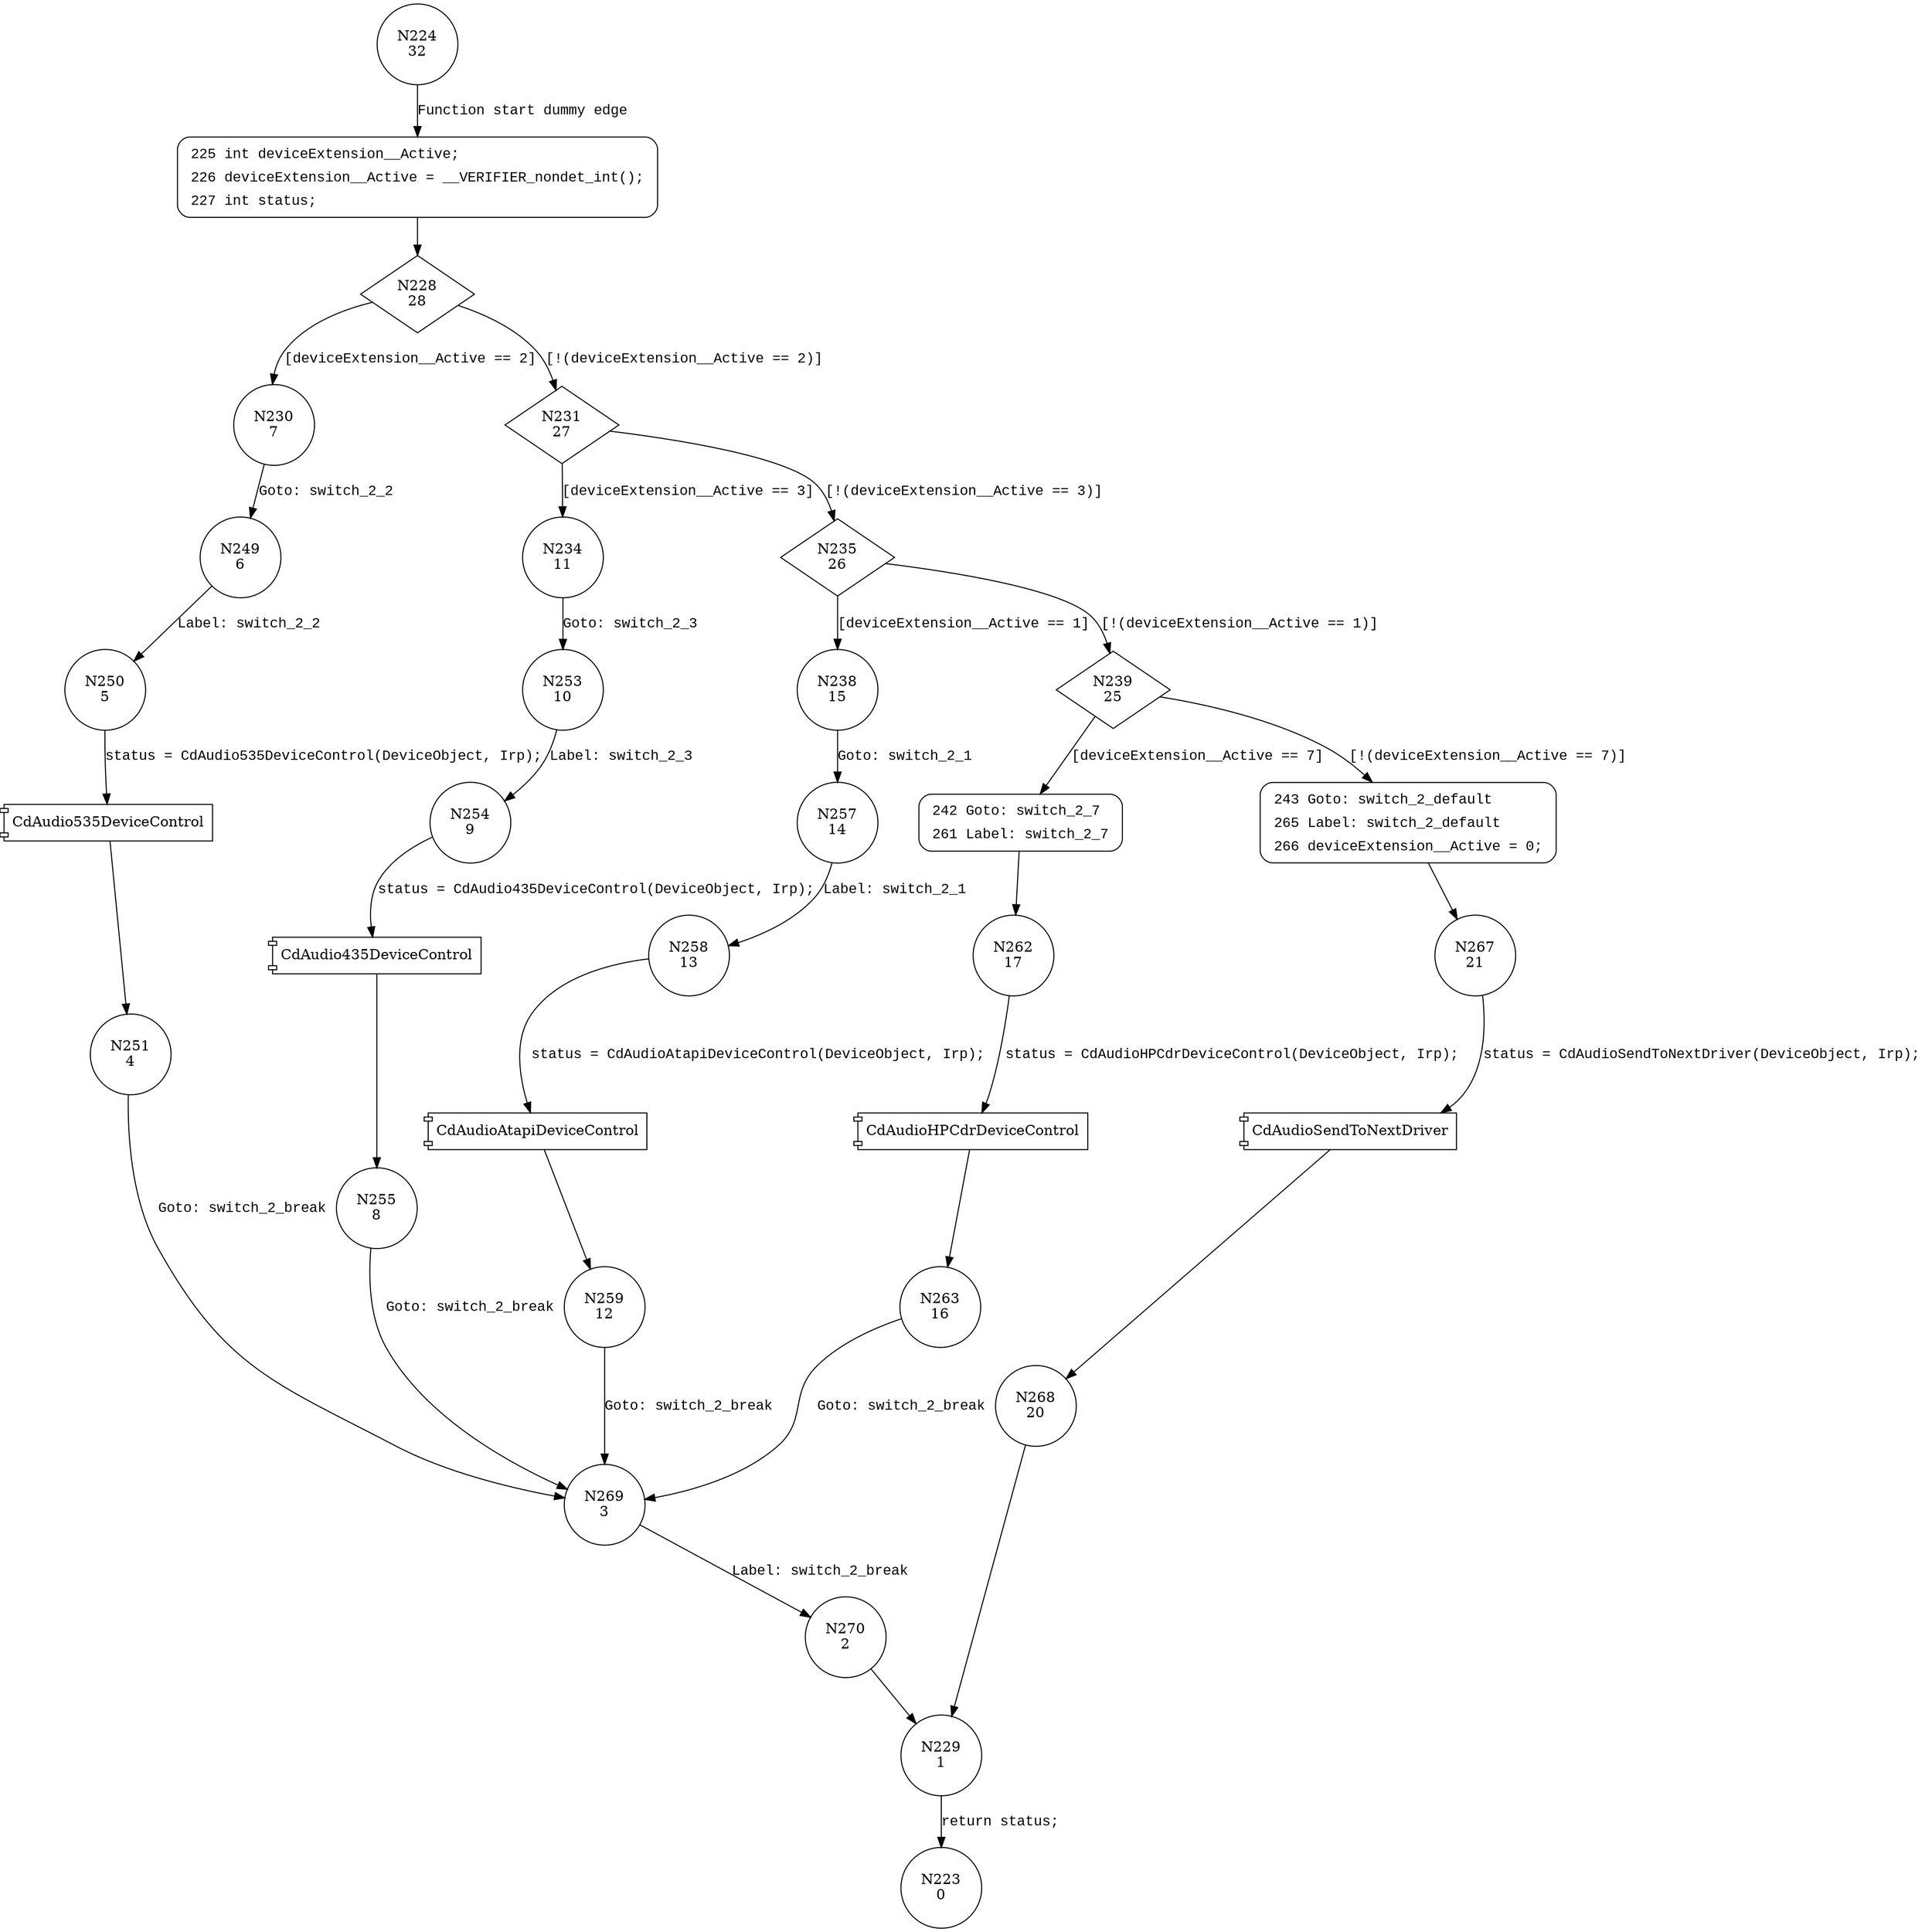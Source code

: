 digraph CdAudioDeviceControl {
224 [shape="circle" label="N224\n32"]
225 [shape="circle" label="N225\n31"]
228 [shape="diamond" label="N228\n28"]
230 [shape="circle" label="N230\n7"]
231 [shape="diamond" label="N231\n27"]
234 [shape="circle" label="N234\n11"]
235 [shape="diamond" label="N235\n26"]
238 [shape="circle" label="N238\n15"]
239 [shape="diamond" label="N239\n25"]
242 [shape="circle" label="N242\n19"]
243 [shape="circle" label="N243\n24"]
267 [shape="circle" label="N267\n21"]
268 [shape="circle" label="N268\n20"]
229 [shape="circle" label="N229\n1"]
223 [shape="circle" label="N223\n0"]
262 [shape="circle" label="N262\n17"]
263 [shape="circle" label="N263\n16"]
269 [shape="circle" label="N269\n3"]
270 [shape="circle" label="N270\n2"]
257 [shape="circle" label="N257\n14"]
258 [shape="circle" label="N258\n13"]
259 [shape="circle" label="N259\n12"]
253 [shape="circle" label="N253\n10"]
254 [shape="circle" label="N254\n9"]
255 [shape="circle" label="N255\n8"]
249 [shape="circle" label="N249\n6"]
250 [shape="circle" label="N250\n5"]
251 [shape="circle" label="N251\n4"]
225 [style="filled,bold" penwidth="1" fillcolor="white" fontname="Courier New" shape="Mrecord" label=<<table border="0" cellborder="0" cellpadding="3" bgcolor="white"><tr><td align="right">225</td><td align="left">int deviceExtension__Active;</td></tr><tr><td align="right">226</td><td align="left">deviceExtension__Active = __VERIFIER_nondet_int();</td></tr><tr><td align="right">227</td><td align="left">int status;</td></tr></table>>]
225 -> 228[label=""]
243 [style="filled,bold" penwidth="1" fillcolor="white" fontname="Courier New" shape="Mrecord" label=<<table border="0" cellborder="0" cellpadding="3" bgcolor="white"><tr><td align="right">243</td><td align="left">Goto: switch_2_default</td></tr><tr><td align="right">265</td><td align="left">Label: switch_2_default</td></tr><tr><td align="right">266</td><td align="left">deviceExtension__Active = 0;</td></tr></table>>]
243 -> 267[label=""]
242 [style="filled,bold" penwidth="1" fillcolor="white" fontname="Courier New" shape="Mrecord" label=<<table border="0" cellborder="0" cellpadding="3" bgcolor="white"><tr><td align="right">242</td><td align="left">Goto: switch_2_7</td></tr><tr><td align="right">261</td><td align="left">Label: switch_2_7</td></tr></table>>]
242 -> 262[label=""]
224 -> 225 [label="Function start dummy edge" fontname="Courier New"]
228 -> 230 [label="[deviceExtension__Active == 2]" fontname="Courier New"]
228 -> 231 [label="[!(deviceExtension__Active == 2)]" fontname="Courier New"]
231 -> 234 [label="[deviceExtension__Active == 3]" fontname="Courier New"]
231 -> 235 [label="[!(deviceExtension__Active == 3)]" fontname="Courier New"]
235 -> 238 [label="[deviceExtension__Active == 1]" fontname="Courier New"]
235 -> 239 [label="[!(deviceExtension__Active == 1)]" fontname="Courier New"]
239 -> 242 [label="[deviceExtension__Active == 7]" fontname="Courier New"]
239 -> 243 [label="[!(deviceExtension__Active == 7)]" fontname="Courier New"]
100068 [shape="component" label="CdAudioSendToNextDriver"]
267 -> 100068 [label="status = CdAudioSendToNextDriver(DeviceObject, Irp);" fontname="Courier New"]
100068 -> 268 [label="" fontname="Courier New"]
229 -> 223 [label="return status;" fontname="Courier New"]
100069 [shape="component" label="CdAudioHPCdrDeviceControl"]
262 -> 100069 [label="status = CdAudioHPCdrDeviceControl(DeviceObject, Irp);" fontname="Courier New"]
100069 -> 263 [label="" fontname="Courier New"]
269 -> 270 [label="Label: switch_2_break" fontname="Courier New"]
238 -> 257 [label="Goto: switch_2_1" fontname="Courier New"]
100070 [shape="component" label="CdAudioAtapiDeviceControl"]
258 -> 100070 [label="status = CdAudioAtapiDeviceControl(DeviceObject, Irp);" fontname="Courier New"]
100070 -> 259 [label="" fontname="Courier New"]
234 -> 253 [label="Goto: switch_2_3" fontname="Courier New"]
100071 [shape="component" label="CdAudio435DeviceControl"]
254 -> 100071 [label="status = CdAudio435DeviceControl(DeviceObject, Irp);" fontname="Courier New"]
100071 -> 255 [label="" fontname="Courier New"]
230 -> 249 [label="Goto: switch_2_2" fontname="Courier New"]
100072 [shape="component" label="CdAudio535DeviceControl"]
250 -> 100072 [label="status = CdAudio535DeviceControl(DeviceObject, Irp);" fontname="Courier New"]
100072 -> 251 [label="" fontname="Courier New"]
268 -> 229 [label="" fontname="Courier New"]
263 -> 269 [label="Goto: switch_2_break" fontname="Courier New"]
270 -> 229 [label="" fontname="Courier New"]
257 -> 258 [label="Label: switch_2_1" fontname="Courier New"]
259 -> 269 [label="Goto: switch_2_break" fontname="Courier New"]
253 -> 254 [label="Label: switch_2_3" fontname="Courier New"]
255 -> 269 [label="Goto: switch_2_break" fontname="Courier New"]
249 -> 250 [label="Label: switch_2_2" fontname="Courier New"]
251 -> 269 [label="Goto: switch_2_break" fontname="Courier New"]
}